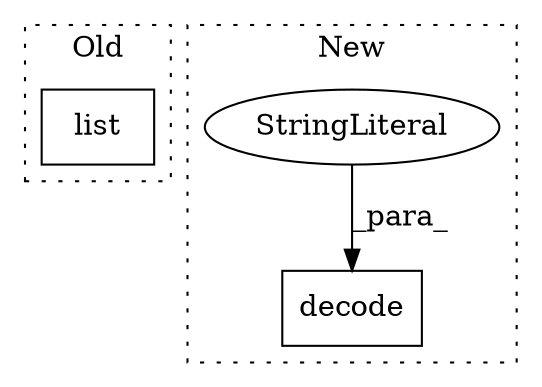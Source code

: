 digraph G {
subgraph cluster0 {
1 [label="list" a="32" s="5872,5904" l="5,1" shape="box"];
label = "Old";
style="dotted";
}
subgraph cluster1 {
2 [label="decode" a="32" s="6046,6060" l="7,1" shape="box"];
3 [label="StringLiteral" a="45" s="6053" l="7" shape="ellipse"];
label = "New";
style="dotted";
}
3 -> 2 [label="_para_"];
}